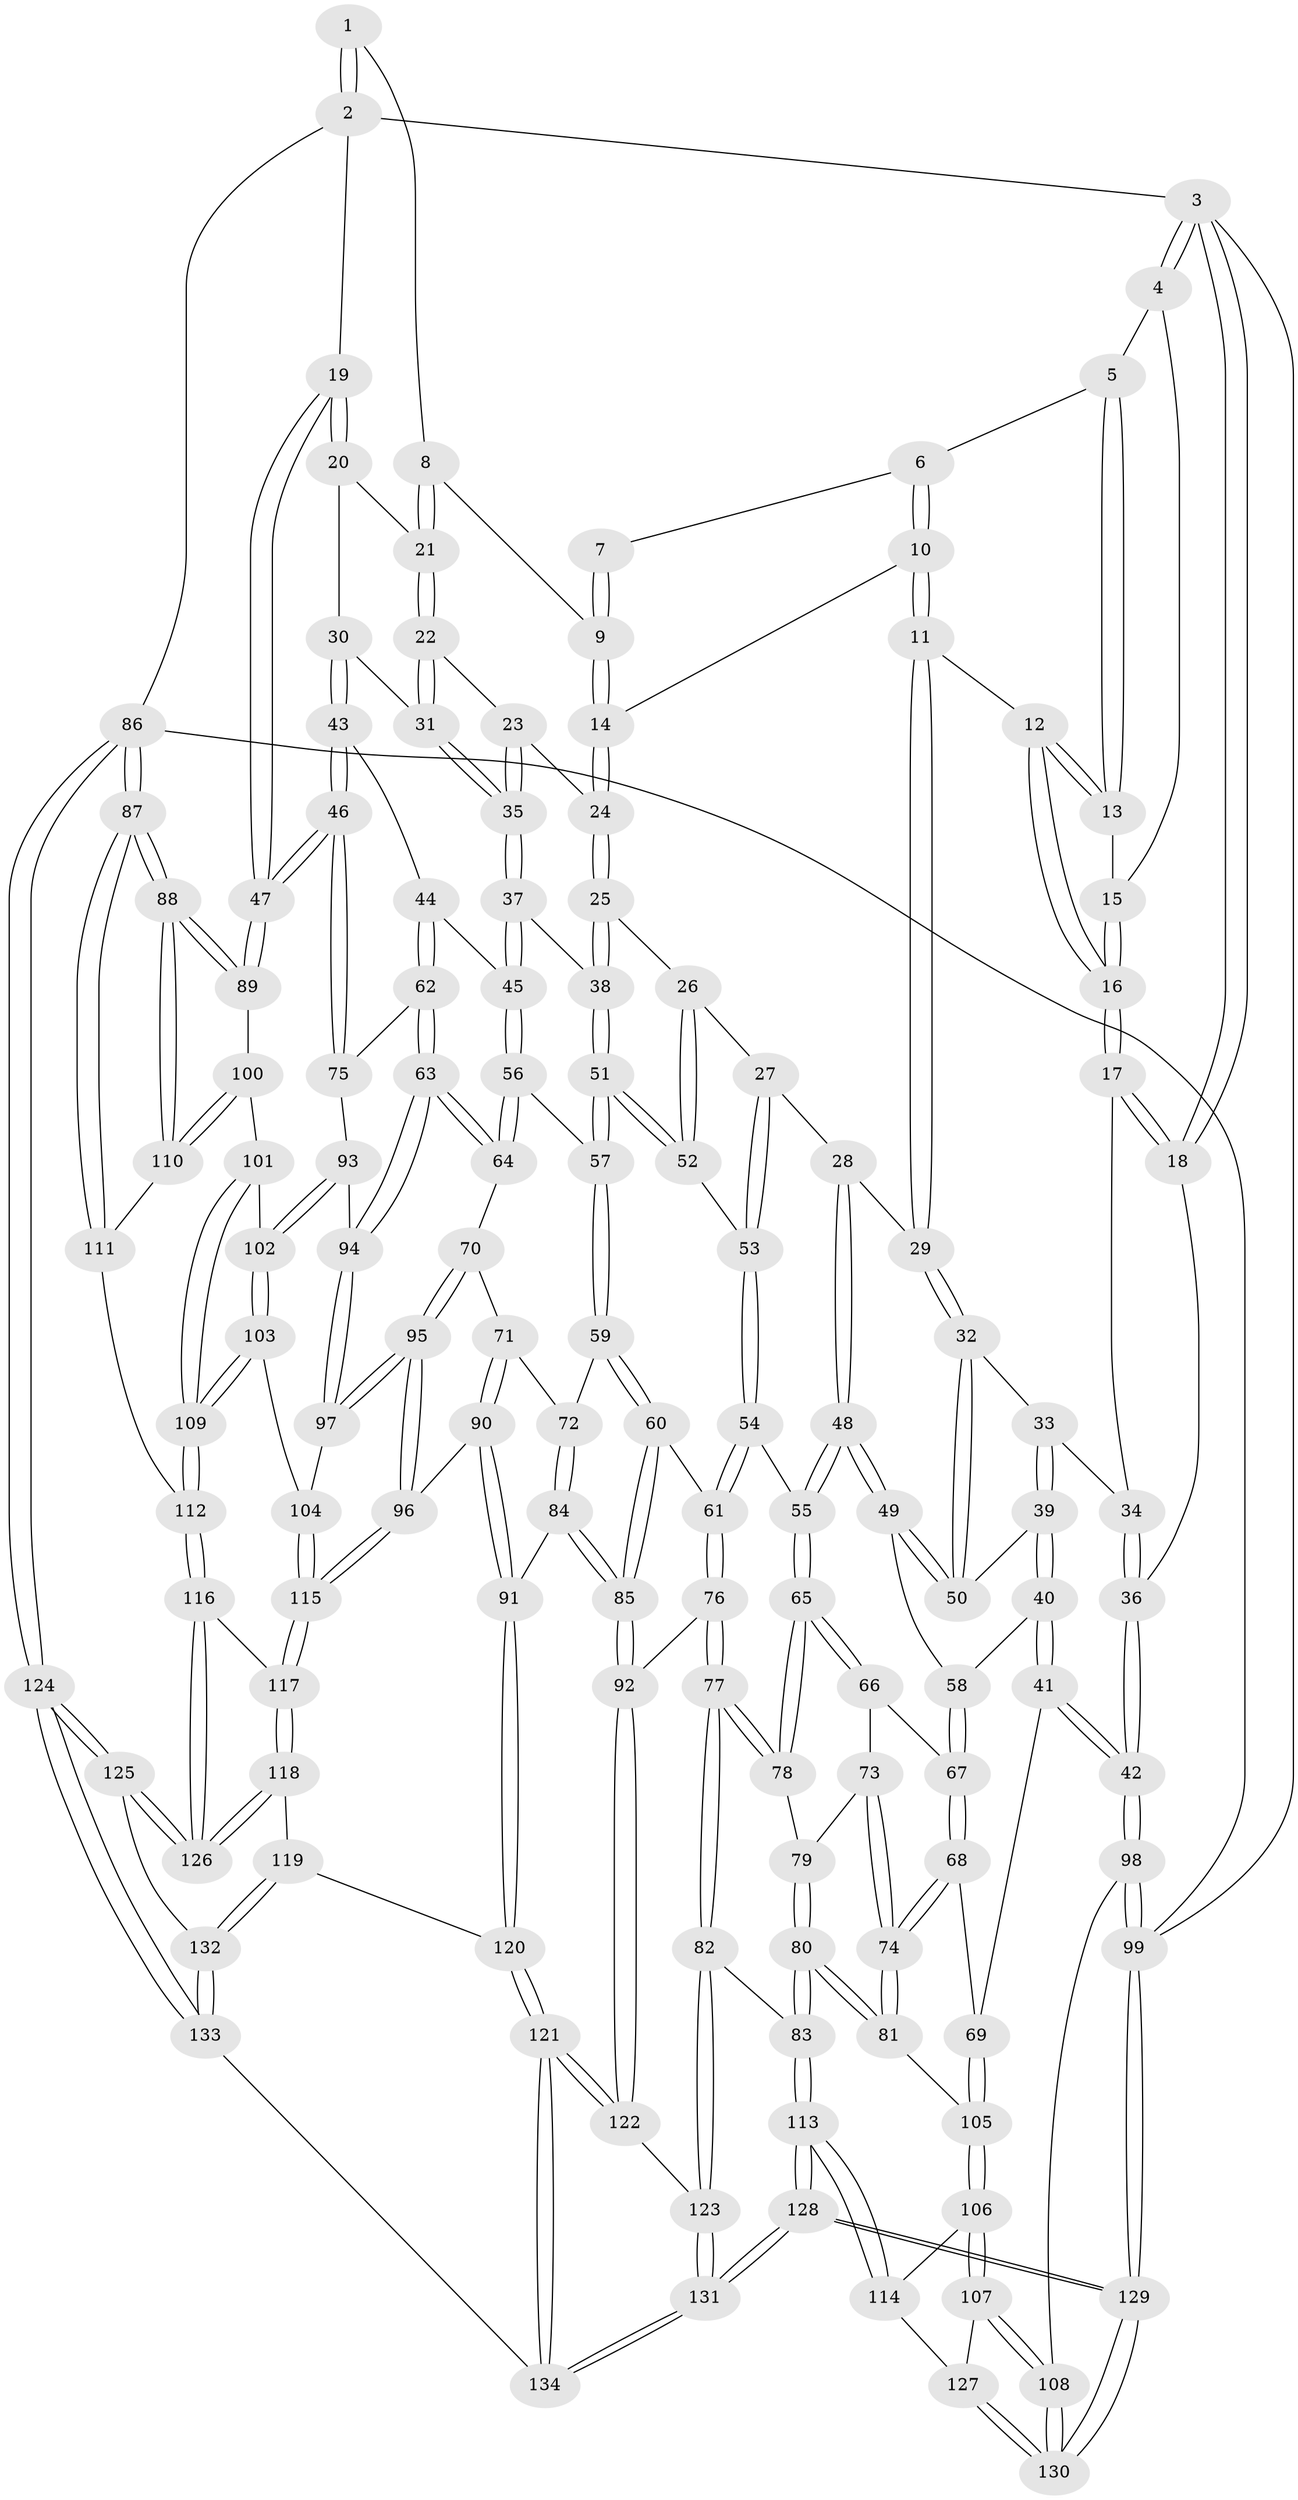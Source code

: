 // Generated by graph-tools (version 1.1) at 2025/03/03/09/25 03:03:20]
// undirected, 134 vertices, 332 edges
graph export_dot {
graph [start="1"]
  node [color=gray90,style=filled];
  1 [pos="+0.778756554799329+0"];
  2 [pos="+1+0"];
  3 [pos="+0+0"];
  4 [pos="+0+0"];
  5 [pos="+0.34114131628442196+0"];
  6 [pos="+0.4860909049274303+0"];
  7 [pos="+0.5550565792013986+0"];
  8 [pos="+0.7253063815189255+0.07611722538603392"];
  9 [pos="+0.6284910653234733+0.12052645779371679"];
  10 [pos="+0.4858287753774669+0.11110250787724685"];
  11 [pos="+0.4247507743438992+0.18697805956548125"];
  12 [pos="+0.34300869971664116+0.1292539021593583"];
  13 [pos="+0.3032840105789577+0.026210252406838212"];
  14 [pos="+0.6107520290328126+0.13976065311185756"];
  15 [pos="+0.20167754260211535+0.09773900340853056"];
  16 [pos="+0.161159902693188+0.19279921210778184"];
  17 [pos="+0.14878073561714494+0.20639640755917157"];
  18 [pos="+0+0"];
  19 [pos="+1+0"];
  20 [pos="+0.8581265820591493+0.16787471303985085"];
  21 [pos="+0.7736373947146905+0.15390942528564494"];
  22 [pos="+0.7289674592892191+0.21192414146752842"];
  23 [pos="+0.6698473124214971+0.2539652548053845"];
  24 [pos="+0.6424228348955946+0.25163694739619374"];
  25 [pos="+0.6197911199446018+0.26922700685520573"];
  26 [pos="+0.5678971156289225+0.2866877158720202"];
  27 [pos="+0.5102012887422737+0.2842996729340729"];
  28 [pos="+0.45279750320884793+0.25191659606653616"];
  29 [pos="+0.42461294246254017+0.19438456187364145"];
  30 [pos="+0.8679931547933892+0.2758716104554938"];
  31 [pos="+0.8245736753329643+0.28986476906916425"];
  32 [pos="+0.23851589387796607+0.2868951091132977"];
  33 [pos="+0.1517058761780675+0.21330273861760546"];
  34 [pos="+0.14900343122592066+0.20733771804558446"];
  35 [pos="+0.7504054048116635+0.3429209792811989"];
  36 [pos="+0+0.4289735121206391"];
  37 [pos="+0.749797804857823+0.38006073575203125"];
  38 [pos="+0.6565103925234422+0.41704076589959344"];
  39 [pos="+0.08658268009830397+0.35900391805718296"];
  40 [pos="+0.03565334484681592+0.44046887716960165"];
  41 [pos="+0+0.49764770861345775"];
  42 [pos="+0+0.49169147340372776"];
  43 [pos="+1+0.40706779705036117"];
  44 [pos="+0.8543065178797521+0.446923864052897"];
  45 [pos="+0.7826642927429306+0.4169462970759951"];
  46 [pos="+1+0.436886655893063"];
  47 [pos="+1+0.43577954486590686"];
  48 [pos="+0.33996303907956665+0.43568172562886825"];
  49 [pos="+0.2764382423596336+0.40342153856759605"];
  50 [pos="+0.26780754375181764+0.38186950285350907"];
  51 [pos="+0.6231443080016091+0.4561650266522761"];
  52 [pos="+0.587552266091306+0.43738073037438"];
  53 [pos="+0.4972481032565748+0.43367993741981636"];
  54 [pos="+0.4089299493575731+0.49010542857262385"];
  55 [pos="+0.3720304170617698+0.4818617283848585"];
  56 [pos="+0.7091618756226115+0.5183380384680109"];
  57 [pos="+0.6285138312898475+0.47783456614620634"];
  58 [pos="+0.17693456346643016+0.45888933963326656"];
  59 [pos="+0.5776688157989486+0.5725305510510743"];
  60 [pos="+0.5412016031306082+0.5815640947913938"];
  61 [pos="+0.4837375807659194+0.5733791414828225"];
  62 [pos="+0.8076186338505189+0.5455279594019696"];
  63 [pos="+0.7662255212083224+0.5970402017672432"];
  64 [pos="+0.7555392847271591+0.5931814360385979"];
  65 [pos="+0.3505070658479155+0.5178868875117766"];
  66 [pos="+0.25937692458255374+0.5519458700375766"];
  67 [pos="+0.18535343301935162+0.5524589038204091"];
  68 [pos="+0.17104978420143369+0.5819523079130647"];
  69 [pos="+0+0.5391716857694151"];
  70 [pos="+0.6903205580495579+0.6161974673155568"];
  71 [pos="+0.6198662279328273+0.6040618679103222"];
  72 [pos="+0.5872484195900655+0.5804815032690618"];
  73 [pos="+0.24027932099239258+0.6036359252322719"];
  74 [pos="+0.18909199849568592+0.6481893566258732"];
  75 [pos="+0.9664443338565641+0.576539102804591"];
  76 [pos="+0.42529729783333564+0.7430330005651914"];
  77 [pos="+0.37274951504810183+0.7524616786487153"];
  78 [pos="+0.3478248991378397+0.5297093270527222"];
  79 [pos="+0.2977294649366941+0.5978934891295774"];
  80 [pos="+0.253696803883083+0.719334493037661"];
  81 [pos="+0.18921056936715663+0.6659265311267404"];
  82 [pos="+0.3094268613547722+0.7876173265328481"];
  83 [pos="+0.30119931143781575+0.7882103497199043"];
  84 [pos="+0.585194500747557+0.7497116583001209"];
  85 [pos="+0.559499628923031+0.7502917827812888"];
  86 [pos="+1+1"];
  87 [pos="+1+1"];
  88 [pos="+1+0.8278680893248433"];
  89 [pos="+1+0.4972033984928408"];
  90 [pos="+0.6136600507305633+0.7480524083144637"];
  91 [pos="+0.6007155758361472+0.75020351206871"];
  92 [pos="+0.5029966262047287+0.7714248159371172"];
  93 [pos="+0.9052161707079501+0.6342625496681451"];
  94 [pos="+0.778764491079455+0.6165665688173816"];
  95 [pos="+0.6495347738048791+0.7382654666103695"];
  96 [pos="+0.639809388601365+0.7511139304707399"];
  97 [pos="+0.7771658285182741+0.66389288183343"];
  98 [pos="+0+0.8332418161501868"];
  99 [pos="+0+1"];
  100 [pos="+0.9389661693841782+0.7151490297341536"];
  101 [pos="+0.9218043732917629+0.7032061265960502"];
  102 [pos="+0.9076709218167331+0.6757000063969925"];
  103 [pos="+0.8030657649613508+0.7393107792745471"];
  104 [pos="+0.8008137010054985+0.7385282340951875"];
  105 [pos="+0.08818672584729896+0.6917208327356303"];
  106 [pos="+0.08521904886354027+0.7032793771152349"];
  107 [pos="+0+0.8249554720611325"];
  108 [pos="+0+0.8279398009984167"];
  109 [pos="+0.8575308262027105+0.7807962007922122"];
  110 [pos="+0.9824161388720626+0.7699767657895249"];
  111 [pos="+0.8969522339483308+0.8144577895068701"];
  112 [pos="+0.8782633055568512+0.8170109929203918"];
  113 [pos="+0.2804741848774049+0.8083622409341487"];
  114 [pos="+0.17158641357981894+0.8271011910641934"];
  115 [pos="+0.7120925885850415+0.8147871138467009"];
  116 [pos="+0.8646531226510017+0.8461506565933755"];
  117 [pos="+0.7167137710505077+0.8442366176215522"];
  118 [pos="+0.7113618620631795+0.8717550506146493"];
  119 [pos="+0.706595287912601+0.880983776065244"];
  120 [pos="+0.60556348760099+0.892459501578106"];
  121 [pos="+0.5478448347429613+0.9215391677795369"];
  122 [pos="+0.521762920880016+0.8990721897628053"];
  123 [pos="+0.4124246159719433+0.9312721554257017"];
  124 [pos="+1+1"];
  125 [pos="+0.8769931987484246+0.9467145686067757"];
  126 [pos="+0.8697747609767046+0.9289937446992559"];
  127 [pos="+0.12017099375437953+0.856547260226272"];
  128 [pos="+0.1882830885927988+1"];
  129 [pos="+0.1739903651815639+1"];
  130 [pos="+0.13479376030465096+1"];
  131 [pos="+0.34430828640243233+1"];
  132 [pos="+0.7115661356758778+0.9527561229509244"];
  133 [pos="+0.6499014176456963+1"];
  134 [pos="+0.6095302284513126+1"];
  1 -- 2;
  1 -- 2;
  1 -- 8;
  2 -- 3;
  2 -- 19;
  2 -- 86;
  3 -- 4;
  3 -- 4;
  3 -- 18;
  3 -- 18;
  3 -- 99;
  4 -- 5;
  4 -- 15;
  5 -- 6;
  5 -- 13;
  5 -- 13;
  6 -- 7;
  6 -- 10;
  6 -- 10;
  7 -- 9;
  7 -- 9;
  8 -- 9;
  8 -- 21;
  8 -- 21;
  9 -- 14;
  9 -- 14;
  10 -- 11;
  10 -- 11;
  10 -- 14;
  11 -- 12;
  11 -- 29;
  11 -- 29;
  12 -- 13;
  12 -- 13;
  12 -- 16;
  12 -- 16;
  13 -- 15;
  14 -- 24;
  14 -- 24;
  15 -- 16;
  15 -- 16;
  16 -- 17;
  16 -- 17;
  17 -- 18;
  17 -- 18;
  17 -- 34;
  18 -- 36;
  19 -- 20;
  19 -- 20;
  19 -- 47;
  19 -- 47;
  20 -- 21;
  20 -- 30;
  21 -- 22;
  21 -- 22;
  22 -- 23;
  22 -- 31;
  22 -- 31;
  23 -- 24;
  23 -- 35;
  23 -- 35;
  24 -- 25;
  24 -- 25;
  25 -- 26;
  25 -- 38;
  25 -- 38;
  26 -- 27;
  26 -- 52;
  26 -- 52;
  27 -- 28;
  27 -- 53;
  27 -- 53;
  28 -- 29;
  28 -- 48;
  28 -- 48;
  29 -- 32;
  29 -- 32;
  30 -- 31;
  30 -- 43;
  30 -- 43;
  31 -- 35;
  31 -- 35;
  32 -- 33;
  32 -- 50;
  32 -- 50;
  33 -- 34;
  33 -- 39;
  33 -- 39;
  34 -- 36;
  34 -- 36;
  35 -- 37;
  35 -- 37;
  36 -- 42;
  36 -- 42;
  37 -- 38;
  37 -- 45;
  37 -- 45;
  38 -- 51;
  38 -- 51;
  39 -- 40;
  39 -- 40;
  39 -- 50;
  40 -- 41;
  40 -- 41;
  40 -- 58;
  41 -- 42;
  41 -- 42;
  41 -- 69;
  42 -- 98;
  42 -- 98;
  43 -- 44;
  43 -- 46;
  43 -- 46;
  44 -- 45;
  44 -- 62;
  44 -- 62;
  45 -- 56;
  45 -- 56;
  46 -- 47;
  46 -- 47;
  46 -- 75;
  46 -- 75;
  47 -- 89;
  47 -- 89;
  48 -- 49;
  48 -- 49;
  48 -- 55;
  48 -- 55;
  49 -- 50;
  49 -- 50;
  49 -- 58;
  51 -- 52;
  51 -- 52;
  51 -- 57;
  51 -- 57;
  52 -- 53;
  53 -- 54;
  53 -- 54;
  54 -- 55;
  54 -- 61;
  54 -- 61;
  55 -- 65;
  55 -- 65;
  56 -- 57;
  56 -- 64;
  56 -- 64;
  57 -- 59;
  57 -- 59;
  58 -- 67;
  58 -- 67;
  59 -- 60;
  59 -- 60;
  59 -- 72;
  60 -- 61;
  60 -- 85;
  60 -- 85;
  61 -- 76;
  61 -- 76;
  62 -- 63;
  62 -- 63;
  62 -- 75;
  63 -- 64;
  63 -- 64;
  63 -- 94;
  63 -- 94;
  64 -- 70;
  65 -- 66;
  65 -- 66;
  65 -- 78;
  65 -- 78;
  66 -- 67;
  66 -- 73;
  67 -- 68;
  67 -- 68;
  68 -- 69;
  68 -- 74;
  68 -- 74;
  69 -- 105;
  69 -- 105;
  70 -- 71;
  70 -- 95;
  70 -- 95;
  71 -- 72;
  71 -- 90;
  71 -- 90;
  72 -- 84;
  72 -- 84;
  73 -- 74;
  73 -- 74;
  73 -- 79;
  74 -- 81;
  74 -- 81;
  75 -- 93;
  76 -- 77;
  76 -- 77;
  76 -- 92;
  77 -- 78;
  77 -- 78;
  77 -- 82;
  77 -- 82;
  78 -- 79;
  79 -- 80;
  79 -- 80;
  80 -- 81;
  80 -- 81;
  80 -- 83;
  80 -- 83;
  81 -- 105;
  82 -- 83;
  82 -- 123;
  82 -- 123;
  83 -- 113;
  83 -- 113;
  84 -- 85;
  84 -- 85;
  84 -- 91;
  85 -- 92;
  85 -- 92;
  86 -- 87;
  86 -- 87;
  86 -- 124;
  86 -- 124;
  86 -- 99;
  87 -- 88;
  87 -- 88;
  87 -- 111;
  87 -- 111;
  88 -- 89;
  88 -- 89;
  88 -- 110;
  88 -- 110;
  89 -- 100;
  90 -- 91;
  90 -- 91;
  90 -- 96;
  91 -- 120;
  91 -- 120;
  92 -- 122;
  92 -- 122;
  93 -- 94;
  93 -- 102;
  93 -- 102;
  94 -- 97;
  94 -- 97;
  95 -- 96;
  95 -- 96;
  95 -- 97;
  95 -- 97;
  96 -- 115;
  96 -- 115;
  97 -- 104;
  98 -- 99;
  98 -- 99;
  98 -- 108;
  99 -- 129;
  99 -- 129;
  100 -- 101;
  100 -- 110;
  100 -- 110;
  101 -- 102;
  101 -- 109;
  101 -- 109;
  102 -- 103;
  102 -- 103;
  103 -- 104;
  103 -- 109;
  103 -- 109;
  104 -- 115;
  104 -- 115;
  105 -- 106;
  105 -- 106;
  106 -- 107;
  106 -- 107;
  106 -- 114;
  107 -- 108;
  107 -- 108;
  107 -- 127;
  108 -- 130;
  108 -- 130;
  109 -- 112;
  109 -- 112;
  110 -- 111;
  111 -- 112;
  112 -- 116;
  112 -- 116;
  113 -- 114;
  113 -- 114;
  113 -- 128;
  113 -- 128;
  114 -- 127;
  115 -- 117;
  115 -- 117;
  116 -- 117;
  116 -- 126;
  116 -- 126;
  117 -- 118;
  117 -- 118;
  118 -- 119;
  118 -- 126;
  118 -- 126;
  119 -- 120;
  119 -- 132;
  119 -- 132;
  120 -- 121;
  120 -- 121;
  121 -- 122;
  121 -- 122;
  121 -- 134;
  121 -- 134;
  122 -- 123;
  123 -- 131;
  123 -- 131;
  124 -- 125;
  124 -- 125;
  124 -- 133;
  124 -- 133;
  125 -- 126;
  125 -- 126;
  125 -- 132;
  127 -- 130;
  127 -- 130;
  128 -- 129;
  128 -- 129;
  128 -- 131;
  128 -- 131;
  129 -- 130;
  129 -- 130;
  131 -- 134;
  131 -- 134;
  132 -- 133;
  132 -- 133;
  133 -- 134;
}
